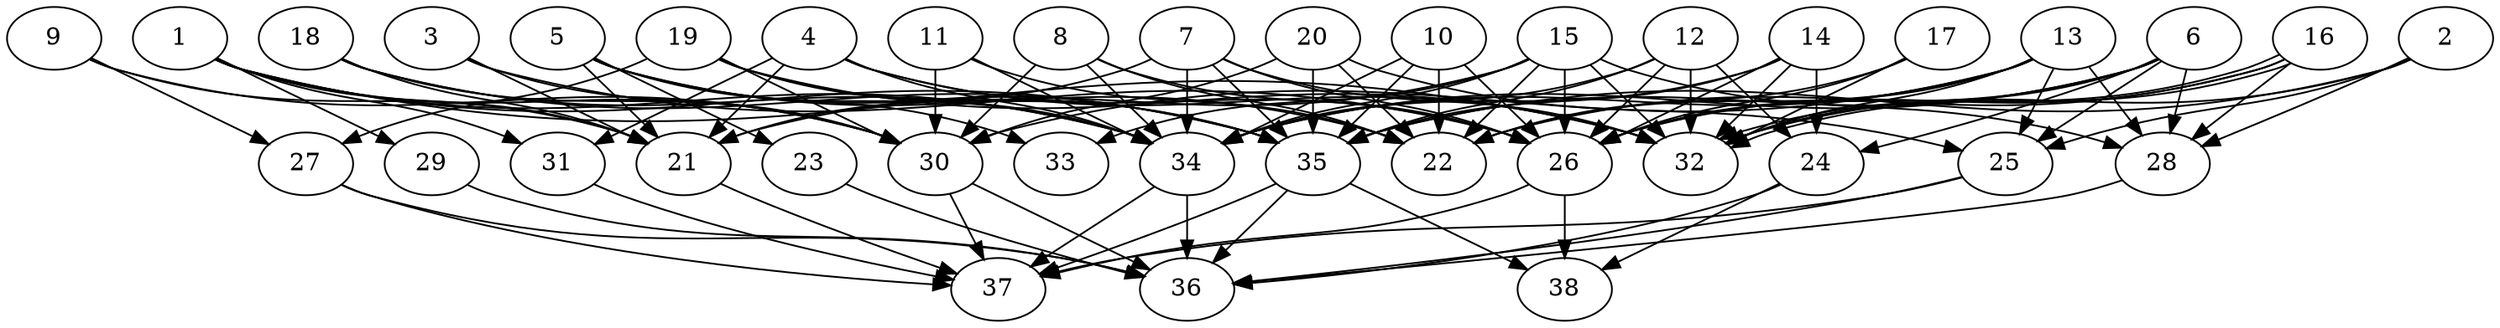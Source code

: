 // DAG (tier=3-complex, mode=data, n=38, ccr=0.524, fat=0.706, density=0.687, regular=0.256, jump=0.227, mindata=4194304, maxdata=33554432)
// DAG automatically generated by daggen at Sun Aug 24 16:33:35 2025
// /home/ermia/Project/Environments/daggen/bin/daggen --dot --ccr 0.524 --fat 0.706 --regular 0.256 --density 0.687 --jump 0.227 --mindata 4194304 --maxdata 33554432 -n 38 
digraph G {
  1 [size="174458196268092064", alpha="0.02", expect_size="87229098134046032"]
  1 -> 21 [size ="3332999387021312"]
  1 -> 29 [size ="3332999387021312"]
  1 -> 30 [size ="3332999387021312"]
  1 -> 31 [size ="3332999387021312"]
  1 -> 32 [size ="3332999387021312"]
  1 -> 34 [size ="3332999387021312"]
  1 -> 35 [size ="3332999387021312"]
  2 [size="17241336995534174", alpha="0.16", expect_size="8620668497767087"]
  2 -> 25 [size ="473874613403648"]
  2 -> 28 [size ="473874613403648"]
  2 -> 32 [size ="473874613403648"]
  2 -> 35 [size ="473874613403648"]
  3 [size="8205406945094351716352", alpha="0.17", expect_size="4102703472547175858176"]
  3 -> 21 [size ="3254543420751872"]
  3 -> 26 [size ="3254543420751872"]
  3 -> 30 [size ="3254543420751872"]
  4 [size="2612562705252352000000", alpha="0.11", expect_size="1306281352626176000000"]
  4 -> 21 [size ="1517520158720000"]
  4 -> 26 [size ="1517520158720000"]
  4 -> 31 [size ="1517520158720000"]
  4 -> 32 [size ="1517520158720000"]
  4 -> 34 [size ="1517520158720000"]
  5 [size="219364500636969536", alpha="0.11", expect_size="109682250318484768"]
  5 -> 21 [size ="3857820365619200"]
  5 -> 22 [size ="3857820365619200"]
  5 -> 23 [size ="3857820365619200"]
  5 -> 33 [size ="3857820365619200"]
  5 -> 34 [size ="3857820365619200"]
  5 -> 35 [size ="3857820365619200"]
  6 [size="2658958204223926272", alpha="0.07", expect_size="1329479102111963136"]
  6 -> 24 [size ="2188750641692672"]
  6 -> 25 [size ="2188750641692672"]
  6 -> 26 [size ="2188750641692672"]
  6 -> 28 [size ="2188750641692672"]
  6 -> 32 [size ="2188750641692672"]
  6 -> 34 [size ="2188750641692672"]
  6 -> 35 [size ="2188750641692672"]
  7 [size="36662555193602538995712", alpha="0.13", expect_size="18331277596801269497856"]
  7 -> 21 [size ="8828870367117312"]
  7 -> 26 [size ="8828870367117312"]
  7 -> 32 [size ="8828870367117312"]
  7 -> 34 [size ="8828870367117312"]
  7 -> 35 [size ="8828870367117312"]
  8 [size="40182368196254368", alpha="0.16", expect_size="20091184098127184"]
  8 -> 22 [size ="1146550587752448"]
  8 -> 26 [size ="1146550587752448"]
  8 -> 30 [size ="1146550587752448"]
  8 -> 34 [size ="1146550587752448"]
  9 [size="1686767248293273088", alpha="0.08", expect_size="843383624146636544"]
  9 -> 21 [size ="1202931630080000"]
  9 -> 27 [size ="1202931630080000"]
  9 -> 30 [size ="1202931630080000"]
  10 [size="28346466970883665690624", alpha="0.09", expect_size="14173233485441832845312"]
  10 -> 22 [size ="7437425215275008"]
  10 -> 26 [size ="7437425215275008"]
  10 -> 34 [size ="7437425215275008"]
  10 -> 35 [size ="7437425215275008"]
  11 [size="6521008601852250112", alpha="0.03", expect_size="3260504300926125056"]
  11 -> 22 [size ="6256068497768448"]
  11 -> 30 [size ="6256068497768448"]
  11 -> 34 [size ="6256068497768448"]
  12 [size="9835588077268224", alpha="0.14", expect_size="4917794038634112"]
  12 -> 24 [size ="326004425883648"]
  12 -> 26 [size ="326004425883648"]
  12 -> 32 [size ="326004425883648"]
  12 -> 34 [size ="326004425883648"]
  12 -> 35 [size ="326004425883648"]
  13 [size="773684376859562240", alpha="0.14", expect_size="386842188429781120"]
  13 -> 22 [size ="1166446545600512"]
  13 -> 25 [size ="1166446545600512"]
  13 -> 26 [size ="1166446545600512"]
  13 -> 28 [size ="1166446545600512"]
  13 -> 30 [size ="1166446545600512"]
  13 -> 32 [size ="1166446545600512"]
  13 -> 34 [size ="1166446545600512"]
  14 [size="4472681799557840896000", alpha="0.08", expect_size="2236340899778920448000"]
  14 -> 24 [size ="2171710786764800"]
  14 -> 26 [size ="2171710786764800"]
  14 -> 32 [size ="2171710786764800"]
  14 -> 34 [size ="2171710786764800"]
  14 -> 35 [size ="2171710786764800"]
  15 [size="119490973410525184000", alpha="0.06", expect_size="59745486705262592000"]
  15 -> 21 [size ="194079673548800"]
  15 -> 22 [size ="194079673548800"]
  15 -> 26 [size ="194079673548800"]
  15 -> 28 [size ="194079673548800"]
  15 -> 32 [size ="194079673548800"]
  15 -> 33 [size ="194079673548800"]
  15 -> 34 [size ="194079673548800"]
  16 [size="3979935493034055041024", alpha="0.13", expect_size="1989967746517027520512"]
  16 -> 22 [size ="2009126779486208"]
  16 -> 26 [size ="2009126779486208"]
  16 -> 28 [size ="2009126779486208"]
  16 -> 32 [size ="2009126779486208"]
  16 -> 32 [size ="2009126779486208"]
  17 [size="12789294767764770", alpha="0.04", expect_size="6394647383882385"]
  17 -> 22 [size ="1505134588723200"]
  17 -> 26 [size ="1505134588723200"]
  17 -> 32 [size ="1505134588723200"]
  18 [size="163001076019750368", alpha="0.14", expect_size="81500538009875184"]
  18 -> 21 [size ="7278425525977088"]
  18 -> 30 [size ="7278425525977088"]
  18 -> 34 [size ="7278425525977088"]
  18 -> 35 [size ="7278425525977088"]
  19 [size="6427352969903532408832", alpha="0.11", expect_size="3213676484951766204416"]
  19 -> 27 [size ="2765528175214592"]
  19 -> 30 [size ="2765528175214592"]
  19 -> 32 [size ="2765528175214592"]
  19 -> 34 [size ="2765528175214592"]
  19 -> 35 [size ="2765528175214592"]
  20 [size="3181392047209464832", alpha="0.13", expect_size="1590696023604732416"]
  20 -> 22 [size ="1788850598838272"]
  20 -> 25 [size ="1788850598838272"]
  20 -> 30 [size ="1788850598838272"]
  20 -> 35 [size ="1788850598838272"]
  21 [size="138665890377272800", alpha="0.01", expect_size="69332945188636400"]
  21 -> 37 [size ="4143185299243008"]
  22 [size="569556066128703232", alpha="0.03", expect_size="284778033064351616"]
  23 [size="2144820425306161545216", alpha="0.14", expect_size="1072410212653080772608"]
  23 -> 36 [size ="1330507350540288"]
  24 [size="5401970351091482624000", alpha="0.16", expect_size="2700985175545741312000"]
  24 -> 36 [size ="2462964305100800"]
  24 -> 38 [size ="2462964305100800"]
  25 [size="7918867823718301696000", alpha="0.08", expect_size="3959433911859150848000"]
  25 -> 36 [size ="3178328018124800"]
  25 -> 37 [size ="3178328018124800"]
  26 [size="10489423190936864768", alpha="0.04", expect_size="5244711595468432384"]
  26 -> 37 [size ="4760032067452928"]
  26 -> 38 [size ="4760032067452928"]
  27 [size="12243116653412972544", alpha="0.20", expect_size="6121558326706486272"]
  27 -> 36 [size ="4113410438463488"]
  27 -> 37 [size ="4113410438463488"]
  28 [size="5771371889736718221312", alpha="0.02", expect_size="2885685944868359110656"]
  28 -> 36 [size ="2574004846067712"]
  29 [size="145405084986913984", alpha="0.11", expect_size="72702542493456992"]
  29 -> 36 [size ="2365628132360192"]
  30 [size="66866454023359576", alpha="0.13", expect_size="33433227011679788"]
  30 -> 36 [size ="1588971545034752"]
  30 -> 37 [size ="1588971545034752"]
  31 [size="502135336857996623872", alpha="0.12", expect_size="251067668428998311936"]
  31 -> 37 [size ="505402257047552"]
  32 [size="190403009682774176", alpha="0.03", expect_size="95201504841387088"]
  33 [size="13737169062008180", alpha="0.16", expect_size="6868584531004090"]
  34 [size="380802596645039168", alpha="0.13", expect_size="190401298322519584"]
  34 -> 36 [size ="182476517408768"]
  34 -> 37 [size ="182476517408768"]
  35 [size="12219178797266389434368", alpha="0.02", expect_size="6109589398633194717184"]
  35 -> 36 [size ="4244090799521792"]
  35 -> 37 [size ="4244090799521792"]
  35 -> 38 [size ="4244090799521792"]
  36 [size="5936129408283688960", alpha="0.03", expect_size="2968064704141844480"]
  37 [size="27187126190096592", alpha="0.11", expect_size="13593563095048296"]
  38 [size="254803874990090944", alpha="0.02", expect_size="127401937495045472"]
}